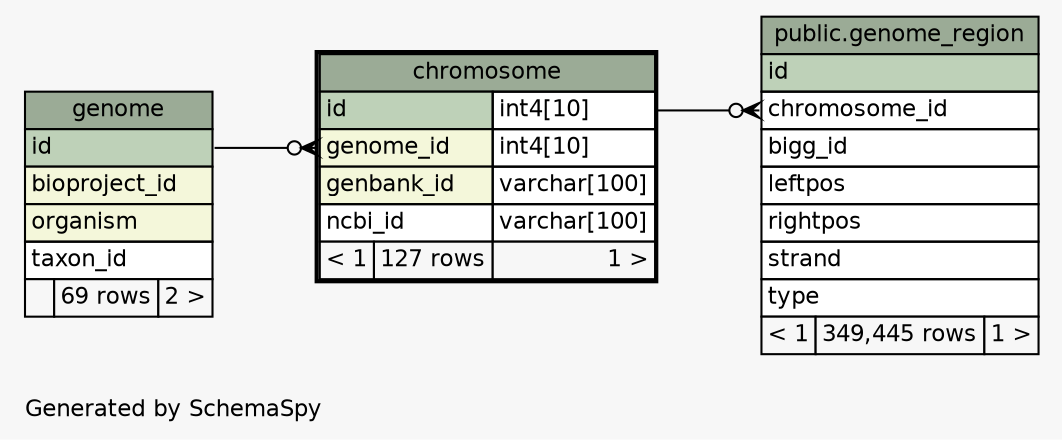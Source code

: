 // dot 2.38.0 on Mac OS X 10.10.3
// SchemaSpy rev 590
digraph "oneDegreeRelationshipsDiagram" {
  graph [
    rankdir="RL"
    bgcolor="#f7f7f7"
    label="\nGenerated by SchemaSpy"
    labeljust="l"
    nodesep="0.18"
    ranksep="0.46"
    fontname="Helvetica"
    fontsize="11"
  ];
  node [
    fontname="Helvetica"
    fontsize="11"
    shape="plaintext"
  ];
  edge [
    arrowsize="0.8"
  ];
  "chromosome":"genome_id":w -> "genome":"id":e [arrowhead=none dir=back arrowtail=crowodot];
  "public.genome_region":"chromosome_id":w -> "chromosome":"id.type":e [arrowhead=none dir=back arrowtail=crowodot];
  "chromosome" [
    label=<
    <TABLE BORDER="2" CELLBORDER="1" CELLSPACING="0" BGCOLOR="#ffffff">
      <TR><TD COLSPAN="3" BGCOLOR="#9bab96" ALIGN="CENTER">chromosome</TD></TR>
      <TR><TD PORT="id" COLSPAN="2" BGCOLOR="#bed1b8" ALIGN="LEFT">id</TD><TD PORT="id.type" ALIGN="LEFT">int4[10]</TD></TR>
      <TR><TD PORT="genome_id" COLSPAN="2" BGCOLOR="#f4f7da" ALIGN="LEFT">genome_id</TD><TD PORT="genome_id.type" ALIGN="LEFT">int4[10]</TD></TR>
      <TR><TD PORT="genbank_id" COLSPAN="2" BGCOLOR="#f4f7da" ALIGN="LEFT">genbank_id</TD><TD PORT="genbank_id.type" ALIGN="LEFT">varchar[100]</TD></TR>
      <TR><TD PORT="ncbi_id" COLSPAN="2" ALIGN="LEFT">ncbi_id</TD><TD PORT="ncbi_id.type" ALIGN="LEFT">varchar[100]</TD></TR>
      <TR><TD ALIGN="LEFT" BGCOLOR="#f7f7f7">&lt; 1</TD><TD ALIGN="RIGHT" BGCOLOR="#f7f7f7">127 rows</TD><TD ALIGN="RIGHT" BGCOLOR="#f7f7f7">1 &gt;</TD></TR>
    </TABLE>>
    URL="chromosome.html"
    tooltip="chromosome"
  ];
  "genome" [
    label=<
    <TABLE BORDER="0" CELLBORDER="1" CELLSPACING="0" BGCOLOR="#ffffff">
      <TR><TD COLSPAN="3" BGCOLOR="#9bab96" ALIGN="CENTER">genome</TD></TR>
      <TR><TD PORT="id" COLSPAN="3" BGCOLOR="#bed1b8" ALIGN="LEFT">id</TD></TR>
      <TR><TD PORT="bioproject_id" COLSPAN="3" BGCOLOR="#f4f7da" ALIGN="LEFT">bioproject_id</TD></TR>
      <TR><TD PORT="organism" COLSPAN="3" BGCOLOR="#f4f7da" ALIGN="LEFT">organism</TD></TR>
      <TR><TD PORT="taxon_id" COLSPAN="3" ALIGN="LEFT">taxon_id</TD></TR>
      <TR><TD ALIGN="LEFT" BGCOLOR="#f7f7f7">  </TD><TD ALIGN="RIGHT" BGCOLOR="#f7f7f7">69 rows</TD><TD ALIGN="RIGHT" BGCOLOR="#f7f7f7">2 &gt;</TD></TR>
    </TABLE>>
    URL="genome.html"
    tooltip="genome"
  ];
  "public.genome_region" [
    label=<
    <TABLE BORDER="0" CELLBORDER="1" CELLSPACING="0" BGCOLOR="#ffffff">
      <TR><TD COLSPAN="3" BGCOLOR="#9bab96" ALIGN="CENTER">public.genome_region</TD></TR>
      <TR><TD PORT="id" COLSPAN="3" BGCOLOR="#bed1b8" ALIGN="LEFT">id</TD></TR>
      <TR><TD PORT="chromosome_id" COLSPAN="3" ALIGN="LEFT">chromosome_id</TD></TR>
      <TR><TD PORT="bigg_id" COLSPAN="3" ALIGN="LEFT">bigg_id</TD></TR>
      <TR><TD PORT="leftpos" COLSPAN="3" ALIGN="LEFT">leftpos</TD></TR>
      <TR><TD PORT="rightpos" COLSPAN="3" ALIGN="LEFT">rightpos</TD></TR>
      <TR><TD PORT="strand" COLSPAN="3" ALIGN="LEFT">strand</TD></TR>
      <TR><TD PORT="type" COLSPAN="3" ALIGN="LEFT">type</TD></TR>
      <TR><TD ALIGN="LEFT" BGCOLOR="#f7f7f7">&lt; 1</TD><TD ALIGN="RIGHT" BGCOLOR="#f7f7f7">349,445 rows</TD><TD ALIGN="RIGHT" BGCOLOR="#f7f7f7">1 &gt;</TD></TR>
    </TABLE>>
    tooltip="public.genome_region"
  ];
}

